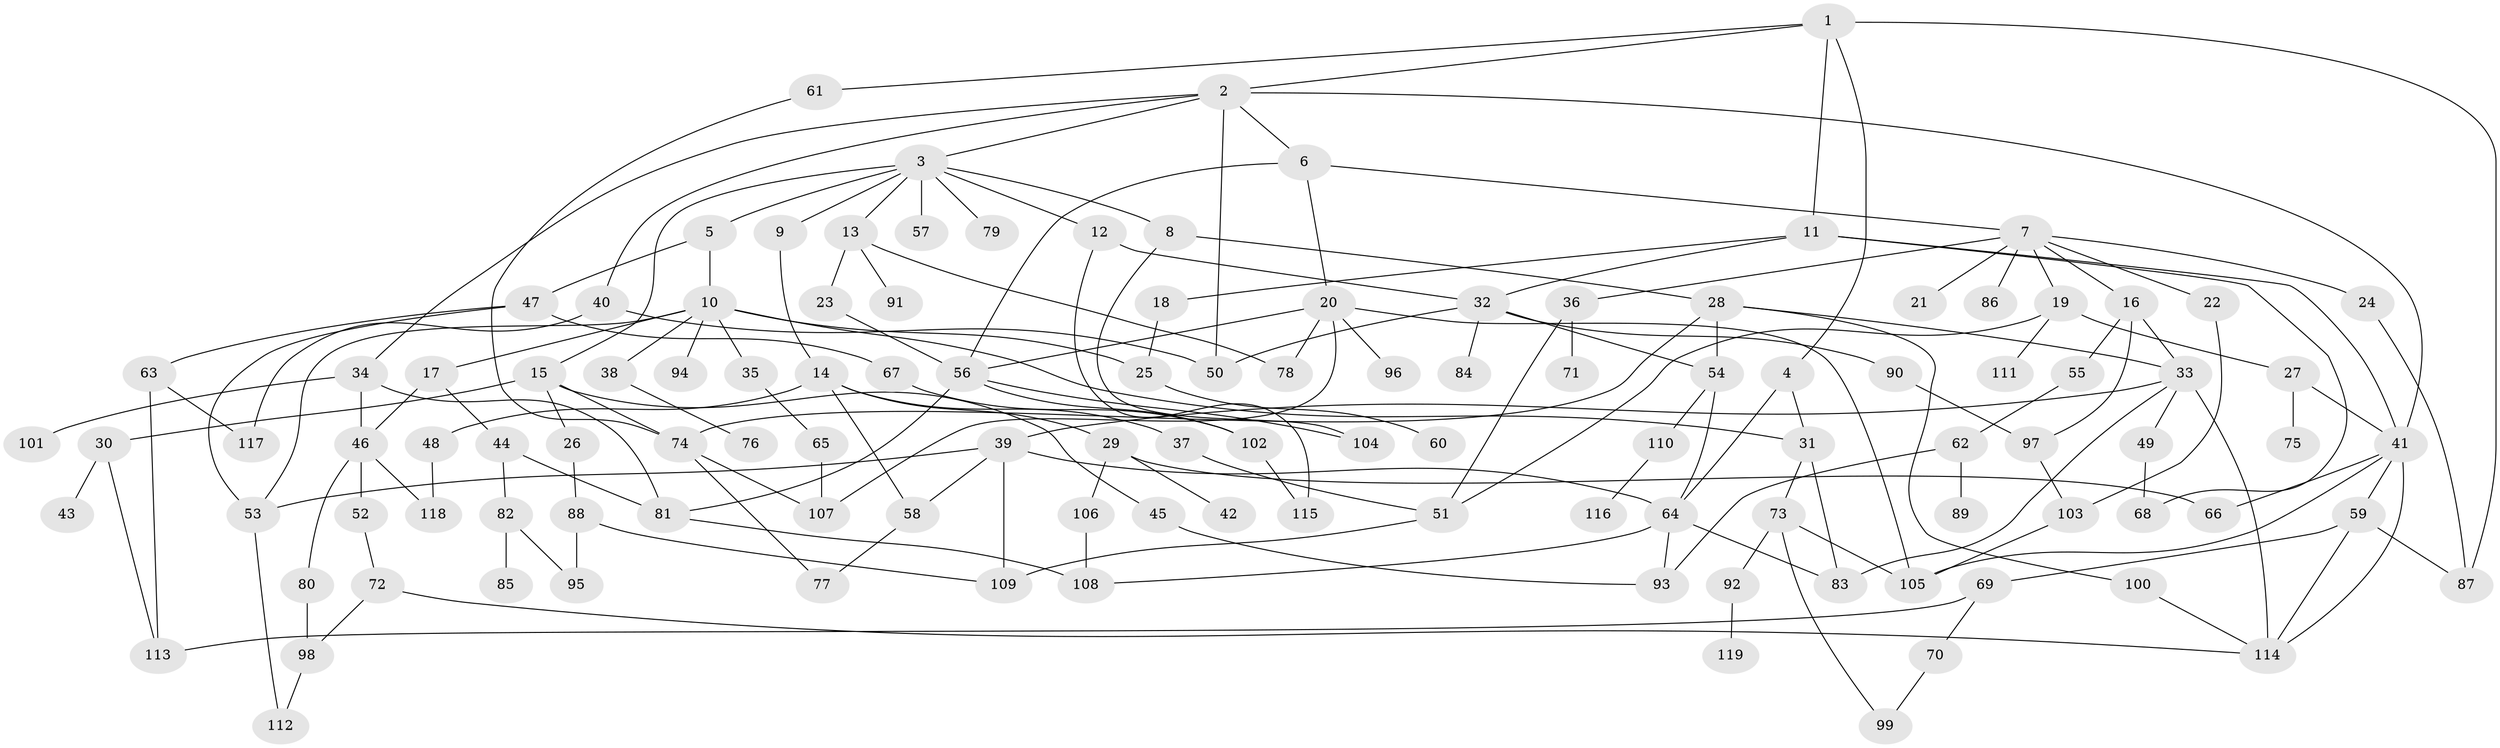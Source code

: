 // coarse degree distribution, {8: 0.1111111111111111, 2: 0.1388888888888889, 6: 0.16666666666666666, 5: 0.1388888888888889, 10: 0.027777777777777776, 4: 0.1111111111111111, 3: 0.16666666666666666, 7: 0.027777777777777776, 1: 0.08333333333333333, 11: 0.027777777777777776}
// Generated by graph-tools (version 1.1) at 2025/36/03/04/25 23:36:02]
// undirected, 119 vertices, 177 edges
graph export_dot {
  node [color=gray90,style=filled];
  1;
  2;
  3;
  4;
  5;
  6;
  7;
  8;
  9;
  10;
  11;
  12;
  13;
  14;
  15;
  16;
  17;
  18;
  19;
  20;
  21;
  22;
  23;
  24;
  25;
  26;
  27;
  28;
  29;
  30;
  31;
  32;
  33;
  34;
  35;
  36;
  37;
  38;
  39;
  40;
  41;
  42;
  43;
  44;
  45;
  46;
  47;
  48;
  49;
  50;
  51;
  52;
  53;
  54;
  55;
  56;
  57;
  58;
  59;
  60;
  61;
  62;
  63;
  64;
  65;
  66;
  67;
  68;
  69;
  70;
  71;
  72;
  73;
  74;
  75;
  76;
  77;
  78;
  79;
  80;
  81;
  82;
  83;
  84;
  85;
  86;
  87;
  88;
  89;
  90;
  91;
  92;
  93;
  94;
  95;
  96;
  97;
  98;
  99;
  100;
  101;
  102;
  103;
  104;
  105;
  106;
  107;
  108;
  109;
  110;
  111;
  112;
  113;
  114;
  115;
  116;
  117;
  118;
  119;
  1 -- 2;
  1 -- 4;
  1 -- 11;
  1 -- 61;
  1 -- 87;
  2 -- 3;
  2 -- 6;
  2 -- 34;
  2 -- 40;
  2 -- 50;
  2 -- 41;
  3 -- 5;
  3 -- 8;
  3 -- 9;
  3 -- 12;
  3 -- 13;
  3 -- 15;
  3 -- 57;
  3 -- 79;
  4 -- 64;
  4 -- 31;
  5 -- 10;
  5 -- 47;
  6 -- 7;
  6 -- 20;
  6 -- 56;
  7 -- 16;
  7 -- 19;
  7 -- 21;
  7 -- 22;
  7 -- 24;
  7 -- 36;
  7 -- 86;
  8 -- 28;
  8 -- 104;
  9 -- 14;
  10 -- 17;
  10 -- 31;
  10 -- 35;
  10 -- 38;
  10 -- 53;
  10 -- 94;
  10 -- 25;
  11 -- 18;
  11 -- 32;
  11 -- 68;
  11 -- 41;
  12 -- 32;
  12 -- 115;
  13 -- 23;
  13 -- 78;
  13 -- 91;
  14 -- 29;
  14 -- 37;
  14 -- 48;
  14 -- 58;
  15 -- 26;
  15 -- 30;
  15 -- 45;
  15 -- 74;
  16 -- 55;
  16 -- 97;
  16 -- 33;
  17 -- 44;
  17 -- 46;
  18 -- 25;
  19 -- 27;
  19 -- 111;
  19 -- 51;
  20 -- 96;
  20 -- 105;
  20 -- 56;
  20 -- 107;
  20 -- 78;
  22 -- 103;
  23 -- 56;
  24 -- 87;
  25 -- 60;
  26 -- 88;
  27 -- 41;
  27 -- 75;
  28 -- 33;
  28 -- 74;
  28 -- 100;
  28 -- 54;
  29 -- 42;
  29 -- 66;
  29 -- 106;
  30 -- 43;
  30 -- 113;
  31 -- 73;
  31 -- 83;
  32 -- 54;
  32 -- 84;
  32 -- 90;
  32 -- 50;
  33 -- 39;
  33 -- 49;
  33 -- 114;
  33 -- 83;
  34 -- 81;
  34 -- 101;
  34 -- 46;
  35 -- 65;
  36 -- 71;
  36 -- 51;
  37 -- 51;
  38 -- 76;
  39 -- 58;
  39 -- 64;
  39 -- 109;
  39 -- 53;
  40 -- 117;
  40 -- 50;
  41 -- 59;
  41 -- 105;
  41 -- 114;
  41 -- 66;
  44 -- 82;
  44 -- 81;
  45 -- 93;
  46 -- 52;
  46 -- 80;
  46 -- 118;
  47 -- 63;
  47 -- 67;
  47 -- 53;
  48 -- 118;
  49 -- 68;
  51 -- 109;
  52 -- 72;
  53 -- 112;
  54 -- 110;
  54 -- 64;
  55 -- 62;
  56 -- 104;
  56 -- 81;
  56 -- 102;
  58 -- 77;
  59 -- 69;
  59 -- 87;
  59 -- 114;
  61 -- 74;
  62 -- 89;
  62 -- 93;
  63 -- 117;
  63 -- 113;
  64 -- 83;
  64 -- 108;
  64 -- 93;
  65 -- 107;
  67 -- 102;
  69 -- 70;
  69 -- 113;
  70 -- 99;
  72 -- 98;
  72 -- 114;
  73 -- 92;
  73 -- 99;
  73 -- 105;
  74 -- 107;
  74 -- 77;
  80 -- 98;
  81 -- 108;
  82 -- 85;
  82 -- 95;
  88 -- 95;
  88 -- 109;
  90 -- 97;
  92 -- 119;
  97 -- 103;
  98 -- 112;
  100 -- 114;
  102 -- 115;
  103 -- 105;
  106 -- 108;
  110 -- 116;
}
